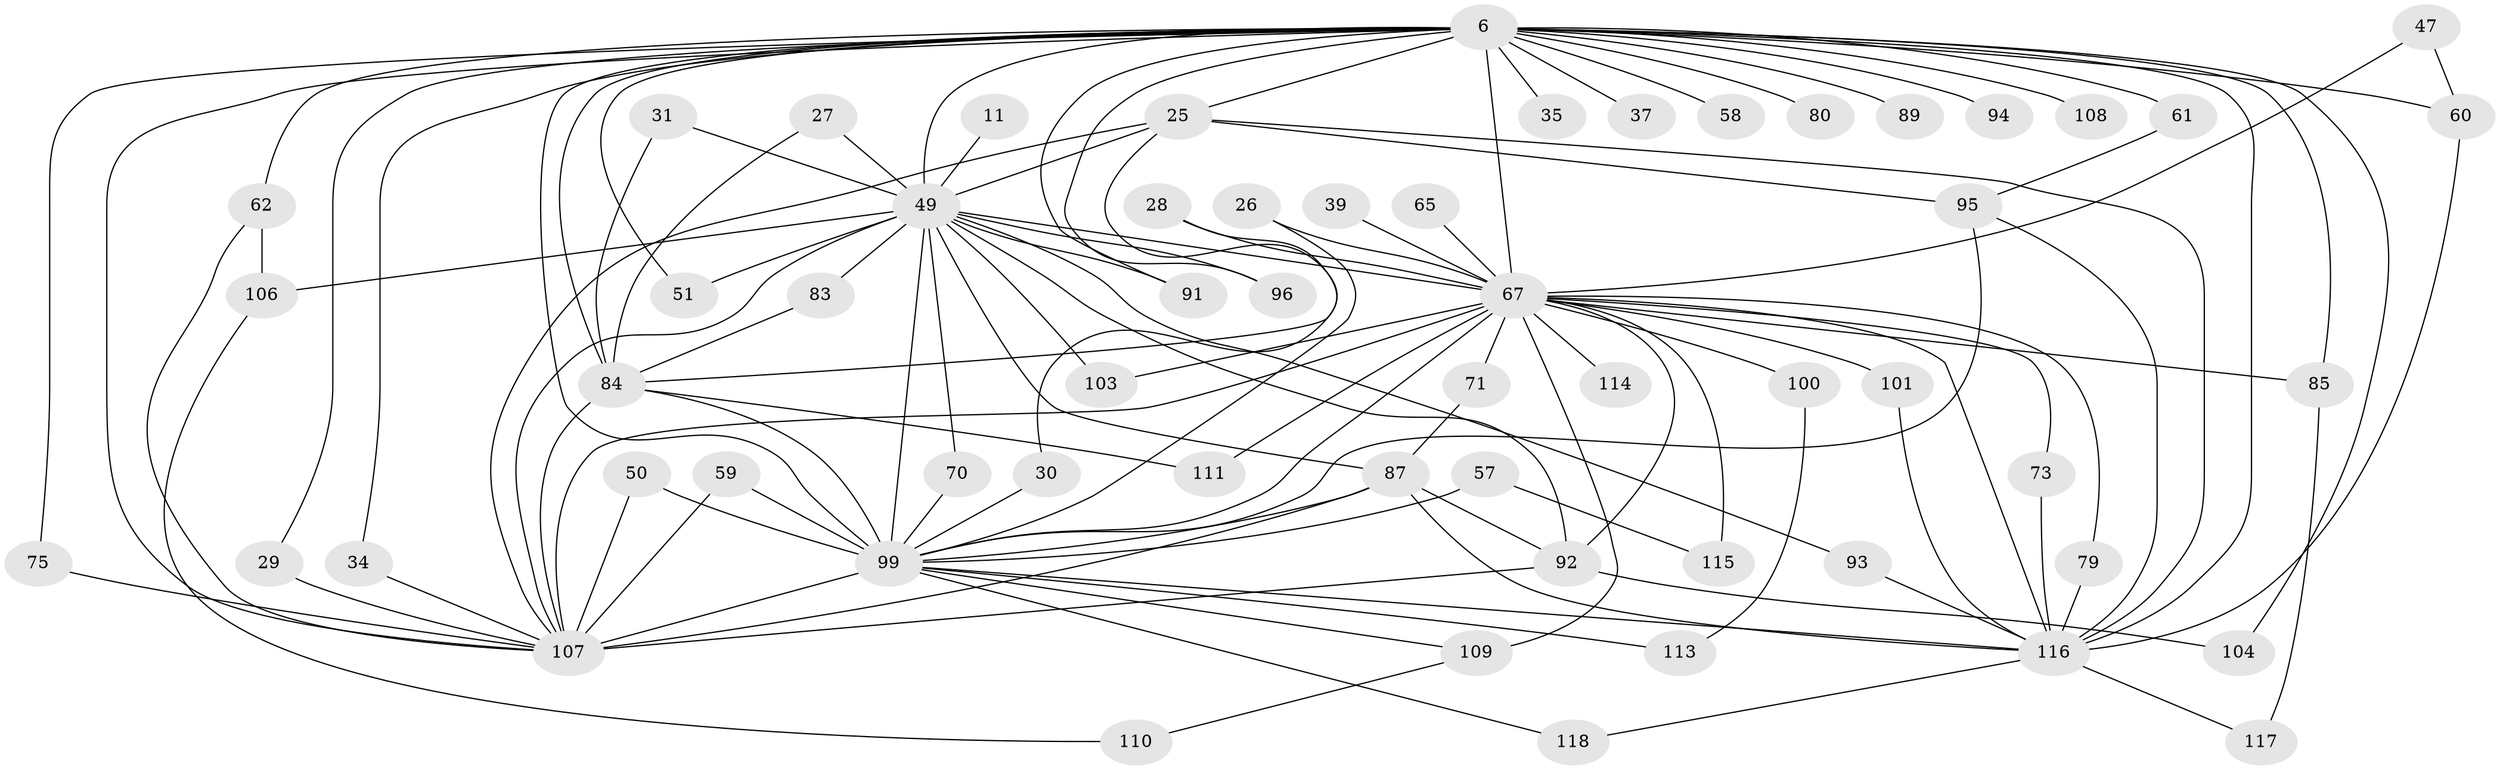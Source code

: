 // original degree distribution, {19: 0.01694915254237288, 23: 0.01694915254237288, 21: 0.01694915254237288, 22: 0.00847457627118644, 17: 0.00847457627118644, 25: 0.01694915254237288, 2: 0.559322033898305, 5: 0.0423728813559322, 7: 0.01694915254237288, 14: 0.00847457627118644, 4: 0.09322033898305085, 9: 0.00847457627118644, 3: 0.17796610169491525, 6: 0.00847457627118644}
// Generated by graph-tools (version 1.1) at 2025/43/03/09/25 04:43:33]
// undirected, 59 vertices, 114 edges
graph export_dot {
graph [start="1"]
  node [color=gray90,style=filled];
  6 [super="+5+3"];
  11;
  25 [super="+19+22+13"];
  26;
  27;
  28;
  29;
  30;
  31;
  34;
  35;
  37;
  39;
  47;
  49 [super="+12+36+9"];
  50;
  51;
  57;
  58;
  59;
  60 [super="+15"];
  61;
  62;
  65;
  67 [super="+16+10"];
  70 [super="+45"];
  71;
  73;
  75;
  79;
  80;
  83;
  84 [super="+18+77"];
  85 [super="+23+56"];
  87 [super="+43+33"];
  89;
  91;
  92 [super="+52+78+86"];
  93;
  94 [super="+48"];
  95 [super="+38+55"];
  96;
  99 [super="+76"];
  100;
  101;
  103;
  104;
  106 [super="+69"];
  107 [super="+41+98+97"];
  108;
  109 [super="+40"];
  110;
  111;
  113;
  114;
  115;
  116 [super="+112+105"];
  117;
  118;
  6 -- 29;
  6 -- 58 [weight=2];
  6 -- 62;
  6 -- 80 [weight=2];
  6 -- 96;
  6 -- 99 [weight=12];
  6 -- 89 [weight=2];
  6 -- 35 [weight=2];
  6 -- 94 [weight=3];
  6 -- 60 [weight=3];
  6 -- 67 [weight=9];
  6 -- 75;
  6 -- 84 [weight=3];
  6 -- 91;
  6 -- 34;
  6 -- 37 [weight=2];
  6 -- 104;
  6 -- 108 [weight=2];
  6 -- 51;
  6 -- 61;
  6 -- 25 [weight=2];
  6 -- 85 [weight=3];
  6 -- 49 [weight=8];
  6 -- 116 [weight=5];
  6 -- 107;
  11 -- 49 [weight=2];
  25 -- 30;
  25 -- 95 [weight=2];
  25 -- 49 [weight=4];
  25 -- 116;
  25 -- 107;
  26 -- 99;
  26 -- 67;
  27 -- 84;
  27 -- 49;
  28 -- 84;
  28 -- 67;
  29 -- 107;
  30 -- 99;
  31 -- 84;
  31 -- 49;
  34 -- 107;
  39 -- 67;
  47 -- 60;
  47 -- 67;
  49 -- 67 [weight=6];
  49 -- 99 [weight=5];
  49 -- 93;
  49 -- 70;
  49 -- 83;
  49 -- 91;
  49 -- 96;
  49 -- 103;
  49 -- 106 [weight=2];
  49 -- 51;
  49 -- 87 [weight=3];
  49 -- 107 [weight=3];
  49 -- 92;
  50 -- 99;
  50 -- 107;
  57 -- 115;
  57 -- 99 [weight=2];
  59 -- 99;
  59 -- 107;
  60 -- 116;
  61 -- 95;
  62 -- 106;
  62 -- 107;
  65 -- 67;
  67 -- 92 [weight=2];
  67 -- 71;
  67 -- 73;
  67 -- 79;
  67 -- 99 [weight=4];
  67 -- 100 [weight=2];
  67 -- 101;
  67 -- 103;
  67 -- 109 [weight=2];
  67 -- 111;
  67 -- 114 [weight=2];
  67 -- 115;
  67 -- 85;
  67 -- 107 [weight=7];
  67 -- 116 [weight=2];
  70 -- 99 [weight=2];
  71 -- 87;
  73 -- 116;
  75 -- 107;
  79 -- 116;
  83 -- 84;
  84 -- 111;
  84 -- 99;
  84 -- 107;
  85 -- 117;
  87 -- 99;
  87 -- 92;
  87 -- 116 [weight=2];
  87 -- 107;
  92 -- 104;
  92 -- 107;
  93 -- 116;
  95 -- 99;
  95 -- 116;
  99 -- 109;
  99 -- 113;
  99 -- 118;
  99 -- 107 [weight=2];
  99 -- 116 [weight=2];
  100 -- 113;
  101 -- 116;
  106 -- 110;
  109 -- 110;
  116 -- 117;
  116 -- 118;
}
